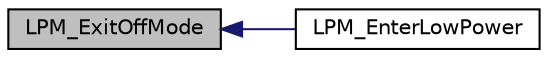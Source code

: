 digraph "LPM_ExitOffMode"
{
  edge [fontname="Helvetica",fontsize="10",labelfontname="Helvetica",labelfontsize="10"];
  node [fontname="Helvetica",fontsize="10",shape=record];
  rankdir="LR";
  Node18 [label="LPM_ExitOffMode",height=0.2,width=0.4,color="black", fillcolor="grey75", style="filled", fontcolor="black"];
  Node18 -> Node19 [dir="back",color="midnightblue",fontsize="10",style="solid",fontname="Helvetica"];
  Node19 [label="LPM_EnterLowPower",height=0.2,width=0.4,color="black", fillcolor="white", style="filled",URL="$low__power__manager_8h.html#a8173fa7c3aad5bb718c9ebf5ba44efe3",tooltip="This API shall be used by the application when there is no more code to execute so that the system ma..."];
}
